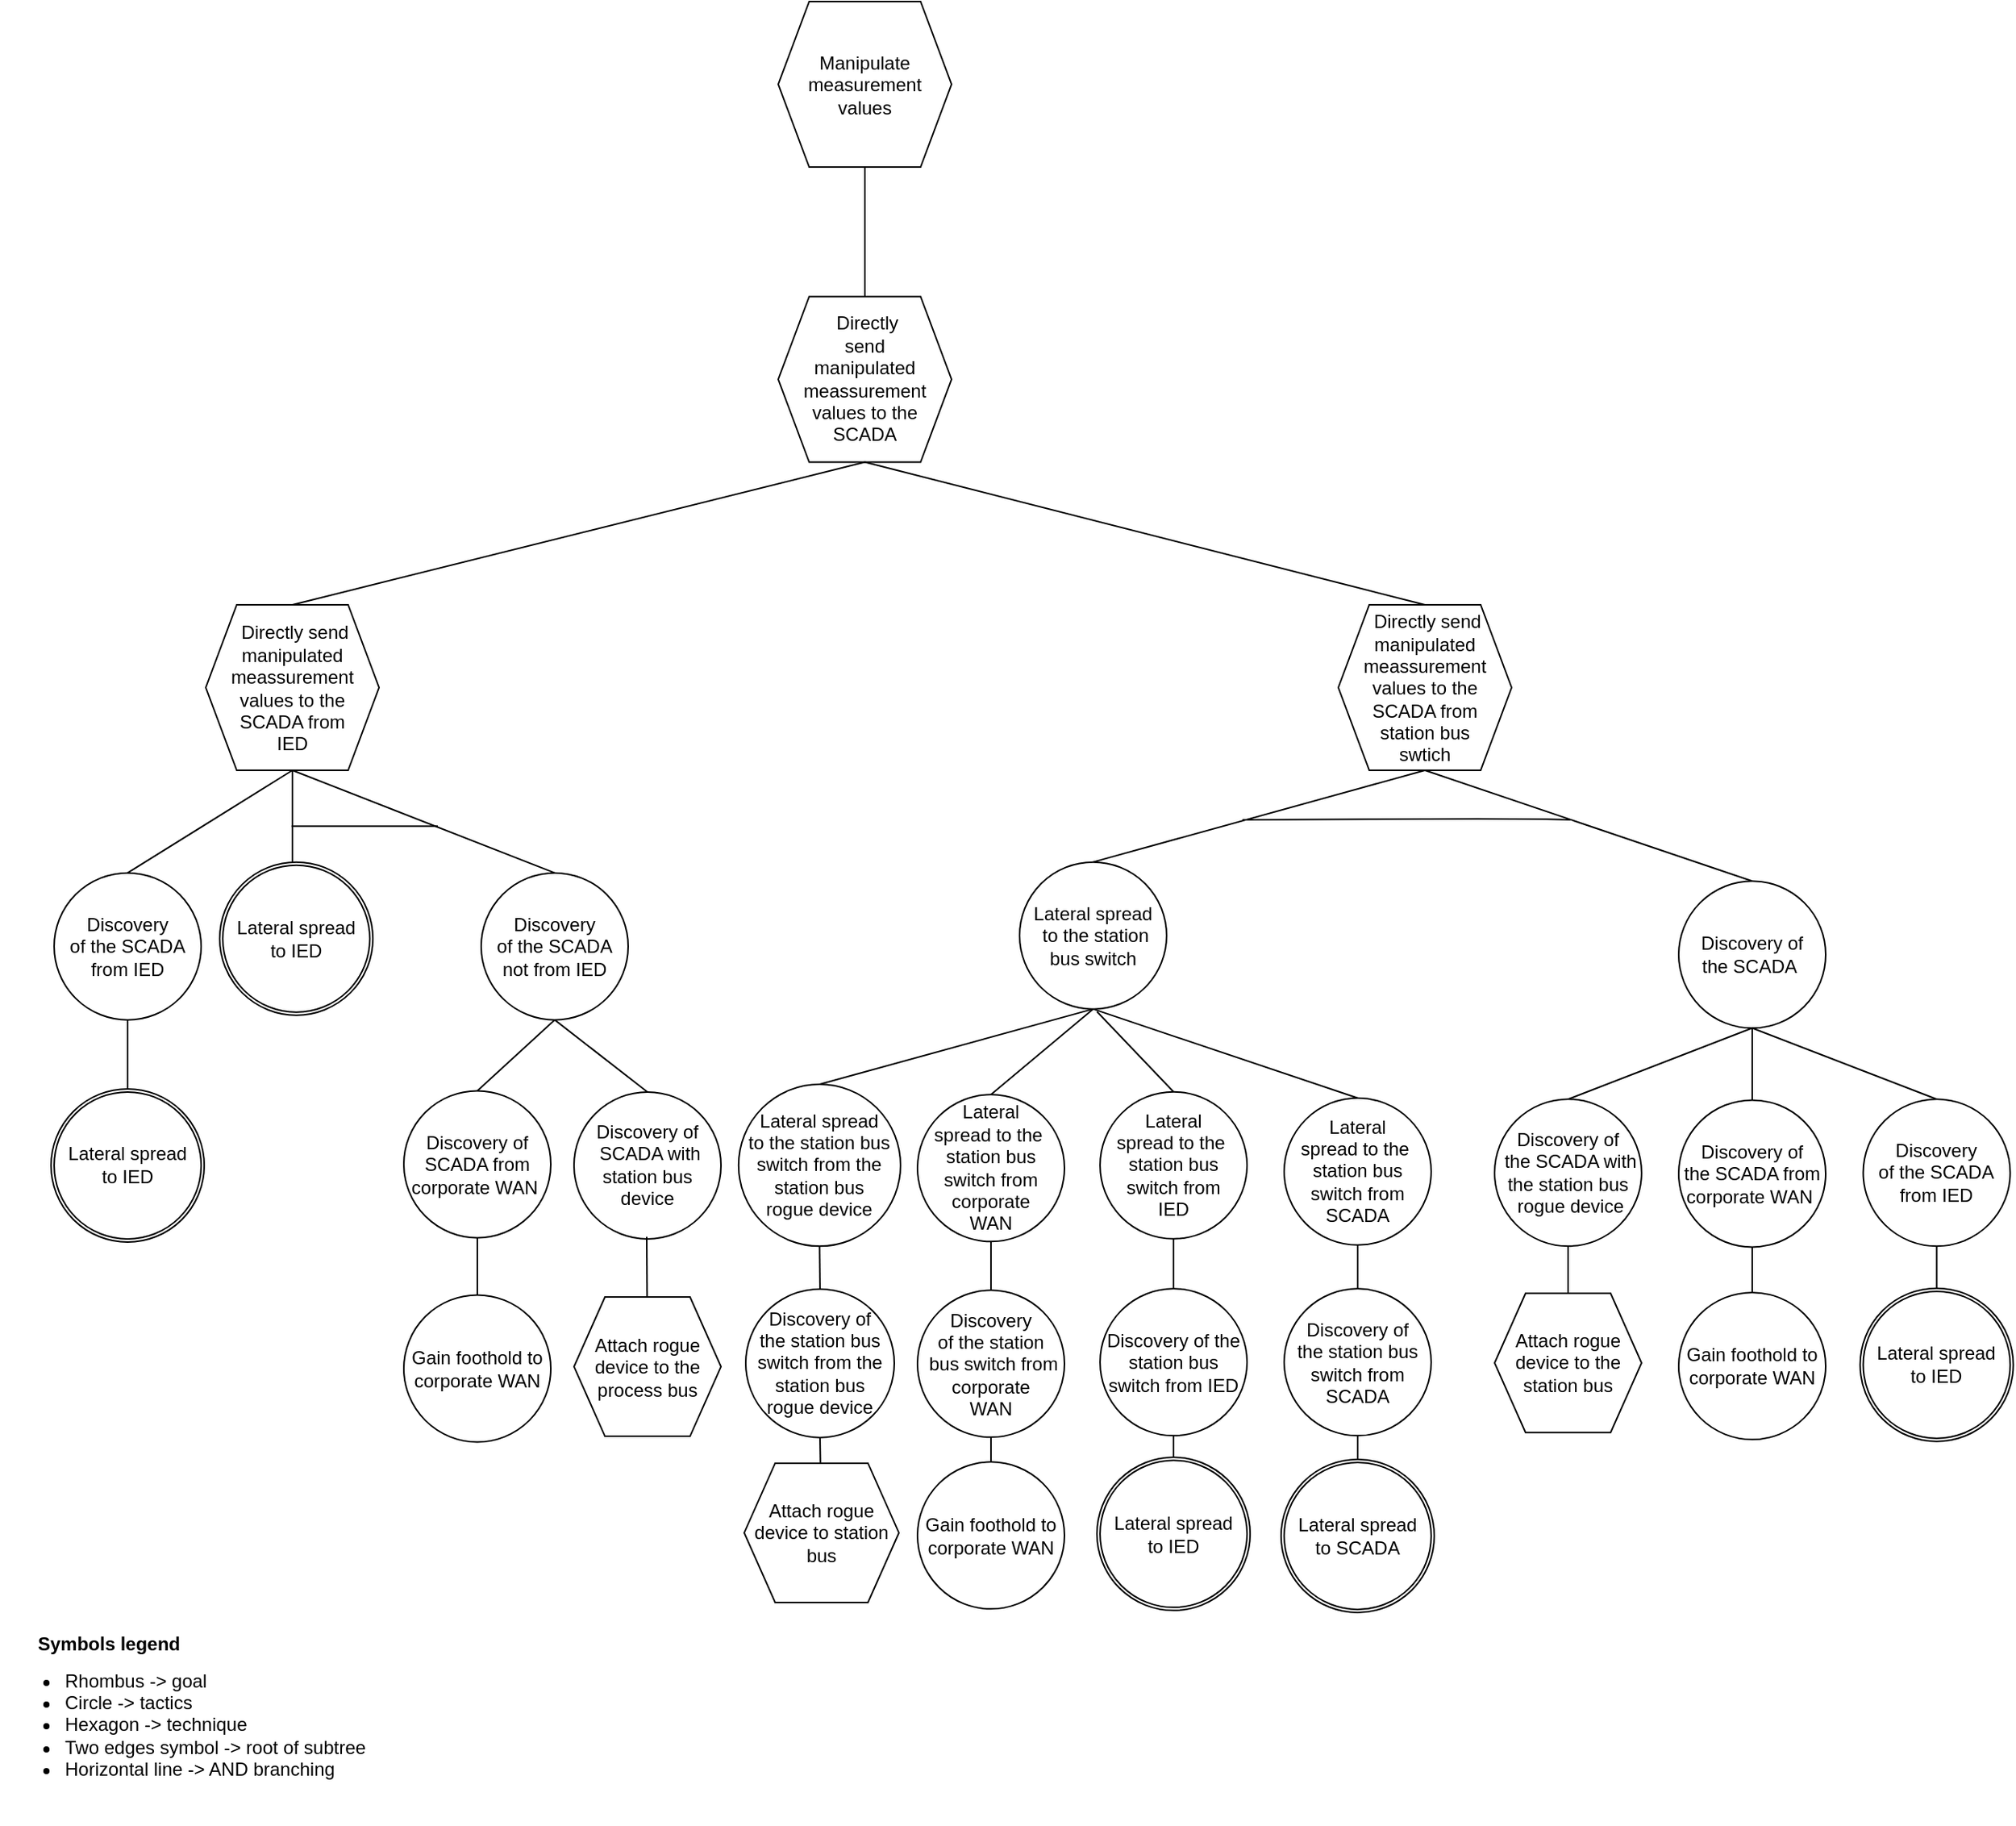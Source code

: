 <mxfile version="16.1.2" type="device"><diagram id="xbHYeiGO_CIbIeRIyyaW" name="Page-1"><mxGraphModel dx="1355" dy="998" grid="1" gridSize="10" guides="1" tooltips="1" connect="1" arrows="1" fold="1" page="1" pageScale="1" pageWidth="850" pageHeight="1100" math="0" shadow="0"><root><mxCell id="0"/><mxCell id="1" parent="0"/><mxCell id="q_Y1FQsj2ikYlkpA-Gyn-50" value="&lt;font style=&quot;font-size: 12px&quot;&gt;Symbols legend&lt;/font&gt;" style="text;strokeColor=none;fillColor=none;html=1;fontSize=24;fontStyle=1;verticalAlign=middle;align=center;" parent="1" vertex="1"><mxGeometry x="77" y="1048.15" width="100" height="40" as="geometry"/></mxCell><mxCell id="q_Y1FQsj2ikYlkpA-Gyn-52" value="&lt;ul&gt;&lt;li&gt;&lt;span&gt;Rhombus -&amp;gt; goal&lt;/span&gt;&lt;/li&gt;&lt;li&gt;&lt;span&gt;Circle -&amp;gt; tactics&lt;/span&gt;&lt;br&gt;&lt;/li&gt;&lt;li&gt;Hexagon -&amp;gt; technique&lt;/li&gt;&lt;li&gt;Two edges symbol -&amp;gt; root of subtree&lt;/li&gt;&lt;li&gt;Horizontal line -&amp;gt; AND branching&lt;/li&gt;&lt;/ul&gt;" style="text;strokeColor=none;fillColor=none;html=1;whiteSpace=wrap;verticalAlign=middle;overflow=hidden;fontSize=12;" parent="1" vertex="1"><mxGeometry x="57" y="1059.15" width="256" height="129" as="geometry"/></mxCell><mxCell id="nbdmeN9ukbkjmMOt9uIb-6" value="Manipulate measurement values" style="shape=hexagon;perimeter=hexagonPerimeter2;whiteSpace=wrap;html=1;fixedSize=1;" parent="1" vertex="1"><mxGeometry x="560" y="10" width="112" height="107" as="geometry"/></mxCell><mxCell id="hXiwa7b58C9pTNHA5cDS-3" value="&amp;nbsp;Directly&lt;br&gt;send&lt;br&gt;manipulated&lt;br&gt;meassurement&lt;br&gt;values to the&lt;br&gt;SCADA" style="shape=hexagon;perimeter=hexagonPerimeter2;whiteSpace=wrap;html=1;fixedSize=1;" parent="1" vertex="1"><mxGeometry x="560" y="200.75" width="112" height="107" as="geometry"/></mxCell><mxCell id="c9HpUDW3eZ3asptIFYqA-1" value="" style="endArrow=none;html=1;rounded=0;entryX=0.5;entryY=1;entryDx=0;entryDy=0;exitX=0.5;exitY=0;exitDx=0;exitDy=0;" parent="1" source="hXiwa7b58C9pTNHA5cDS-3" target="nbdmeN9ukbkjmMOt9uIb-6" edge="1"><mxGeometry width="50" height="50" relative="1" as="geometry"><mxPoint x="701.5" y="221.5" as="sourcePoint"/><mxPoint x="560.75" y="110.5" as="targetPoint"/></mxGeometry></mxCell><mxCell id="4epFLDLlx2omxAIllbZk-3" value="" style="endArrow=none;html=1;rounded=0;exitX=0.5;exitY=1;exitDx=0;exitDy=0;" parent="1" source="4epFLDLlx2omxAIllbZk-15" target="0Qf27vYzhS7x9a2EV2Fq-11" edge="1"><mxGeometry width="50" height="50" relative="1" as="geometry"><mxPoint x="192" y="703.81" as="sourcePoint"/><mxPoint x="139.5" y="690.06" as="targetPoint"/><Array as="points"/></mxGeometry></mxCell><mxCell id="4epFLDLlx2omxAIllbZk-15" value="Discovery&lt;br&gt;of the SCADA from IED" style="ellipse;whiteSpace=wrap;html=1;aspect=fixed;" parent="1" vertex="1"><mxGeometry x="92" y="573.33" width="95" height="95" as="geometry"/></mxCell><mxCell id="4epFLDLlx2omxAIllbZk-16" value="" style="endArrow=none;html=1;rounded=0;exitX=0.5;exitY=0;exitDx=0;exitDy=0;entryX=0.5;entryY=1;entryDx=0;entryDy=0;" parent="1" source="4epFLDLlx2omxAIllbZk-15" target="2dhj_4RlpSU6l_lUr5A2-35" edge="1"><mxGeometry width="50" height="50" relative="1" as="geometry"><mxPoint x="384.87" y="695.72" as="sourcePoint"/><mxPoint x="60.37" y="512.54" as="targetPoint"/><Array as="points"/></mxGeometry></mxCell><mxCell id="2dhj_4RlpSU6l_lUr5A2-35" value="&amp;nbsp;Directly send&lt;br&gt;manipulated&lt;br&gt;meassurement&lt;br&gt;values to the&lt;br&gt;SCADA from&lt;br&gt;IED" style="shape=hexagon;perimeter=hexagonPerimeter2;whiteSpace=wrap;html=1;fixedSize=1;" parent="1" vertex="1"><mxGeometry x="190" y="400.0" width="112" height="107" as="geometry"/></mxCell><mxCell id="2dhj_4RlpSU6l_lUr5A2-36" value="" style="endArrow=none;html=1;rounded=0;exitX=0.5;exitY=1;exitDx=0;exitDy=0;entryX=0.5;entryY=0;entryDx=0;entryDy=0;" parent="1" source="hXiwa7b58C9pTNHA5cDS-3" target="2dhj_4RlpSU6l_lUr5A2-35" edge="1"><mxGeometry width="50" height="50" relative="1" as="geometry"><mxPoint x="590" y="332.66" as="sourcePoint"/><mxPoint x="537.25" y="389.46" as="targetPoint"/></mxGeometry></mxCell><mxCell id="Wc3BPldIsUcrUfqzeBYM-116" value="" style="endArrow=none;html=1;rounded=0;exitX=0.5;exitY=1;exitDx=0;exitDy=0;entryX=0.5;entryY=0;entryDx=0;entryDy=0;" parent="1" source="2dhj_4RlpSU6l_lUr5A2-35" edge="1"><mxGeometry width="50" height="50" relative="1" as="geometry"><mxPoint x="-88.13" y="522.57" as="sourcePoint"/><mxPoint x="246" y="610.3" as="targetPoint"/></mxGeometry></mxCell><mxCell id="Wc3BPldIsUcrUfqzeBYM-117" value="" style="endArrow=none;html=1;rounded=0;exitX=0.5;exitY=1;exitDx=0;exitDy=0;entryX=0.5;entryY=0;entryDx=0;entryDy=0;" parent="1" source="2dhj_4RlpSU6l_lUr5A2-35" target="Wc3BPldIsUcrUfqzeBYM-118" edge="1"><mxGeometry width="50" height="50" relative="1" as="geometry"><mxPoint x="-88.13" y="522.57" as="sourcePoint"/><mxPoint x="154.37" y="679.35" as="targetPoint"/></mxGeometry></mxCell><mxCell id="Wc3BPldIsUcrUfqzeBYM-118" value="Discovery&lt;br&gt;of the SCADA not from IED" style="ellipse;whiteSpace=wrap;html=1;aspect=fixed;" parent="1" vertex="1"><mxGeometry x="368" y="573.33" width="95" height="95" as="geometry"/></mxCell><mxCell id="Wc3BPldIsUcrUfqzeBYM-119" value="Gain foothold to corporate WAN" style="ellipse;whiteSpace=wrap;html=1;aspect=fixed;" parent="1" vertex="1"><mxGeometry x="318" y="846.24" width="95" height="95" as="geometry"/></mxCell><mxCell id="Wc3BPldIsUcrUfqzeBYM-120" value="" style="endArrow=none;html=1;rounded=0;exitX=0.5;exitY=1;exitDx=0;exitDy=0;entryX=0.5;entryY=0;entryDx=0;entryDy=0;" parent="1" source="Wc3BPldIsUcrUfqzeBYM-121" target="Wc3BPldIsUcrUfqzeBYM-119" edge="1"><mxGeometry width="50" height="50" relative="1" as="geometry"><mxPoint x="215.5" y="878.29" as="sourcePoint"/><mxPoint x="223.5" y="898.29" as="targetPoint"/></mxGeometry></mxCell><mxCell id="Wc3BPldIsUcrUfqzeBYM-121" value="Discovery&amp;nbsp;of &lt;br&gt;SCADA from corporate WAN&amp;nbsp;" style="ellipse;whiteSpace=wrap;html=1;aspect=fixed;" parent="1" vertex="1"><mxGeometry x="318" y="714.2" width="95" height="95" as="geometry"/></mxCell><mxCell id="Wc3BPldIsUcrUfqzeBYM-122" value="" style="endArrow=none;html=1;rounded=0;entryX=0.5;entryY=1;entryDx=0;entryDy=0;exitX=0.5;exitY=0;exitDx=0;exitDy=0;" parent="1" source="Wc3BPldIsUcrUfqzeBYM-121" target="Wc3BPldIsUcrUfqzeBYM-118" edge="1"><mxGeometry width="50" height="50" relative="1" as="geometry"><mxPoint x="297" y="1000.15" as="sourcePoint"/><mxPoint x="458.25" y="906.64" as="targetPoint"/></mxGeometry></mxCell><mxCell id="Wc3BPldIsUcrUfqzeBYM-123" value="Attach rogue device to the process bus" style="shape=hexagon;perimeter=hexagonPerimeter2;whiteSpace=wrap;html=1;fixedSize=1;" parent="1" vertex="1"><mxGeometry x="428" y="847.54" width="95" height="90" as="geometry"/></mxCell><mxCell id="Wc3BPldIsUcrUfqzeBYM-124" value="Discovery of&lt;br&gt;&amp;nbsp;SCADA with station bus device" style="ellipse;whiteSpace=wrap;html=1;aspect=fixed;" parent="1" vertex="1"><mxGeometry x="428" y="714.97" width="95" height="95" as="geometry"/></mxCell><mxCell id="Wc3BPldIsUcrUfqzeBYM-125" value="" style="endArrow=none;html=1;rounded=0;entryX=0.5;entryY=1;entryDx=0;entryDy=0;" parent="1" source="Wc3BPldIsUcrUfqzeBYM-123" edge="1"><mxGeometry width="50" height="50" relative="1" as="geometry"><mxPoint x="475.0" y="852.25" as="sourcePoint"/><mxPoint x="475.0" y="808.68" as="targetPoint"/></mxGeometry></mxCell><mxCell id="Wc3BPldIsUcrUfqzeBYM-126" value="" style="endArrow=none;html=1;rounded=0;entryX=0.5;entryY=1;entryDx=0;entryDy=0;exitX=0.5;exitY=0;exitDx=0;exitDy=0;" parent="1" source="Wc3BPldIsUcrUfqzeBYM-124" target="Wc3BPldIsUcrUfqzeBYM-118" edge="1"><mxGeometry width="50" height="50" relative="1" as="geometry"><mxPoint x="422.75" y="1309.97" as="sourcePoint"/><mxPoint x="412.75" y="1017.19" as="targetPoint"/></mxGeometry></mxCell><mxCell id="Wc3BPldIsUcrUfqzeBYM-127" value="" style="endArrow=none;html=1;rounded=0;" parent="1" edge="1"><mxGeometry width="50" height="50" relative="1" as="geometry"><mxPoint x="245.37" y="543.1" as="sourcePoint"/><mxPoint x="340" y="543.09" as="targetPoint"/><Array as="points"/></mxGeometry></mxCell><mxCell id="7_rUlHPIj6vCc7LXZpXl-7" value="" style="endArrow=none;html=1;rounded=0;entryX=0.5;entryY=0;entryDx=0;entryDy=0;exitX=0.5;exitY=1;exitDx=0;exitDy=0;" parent="1" source="7_rUlHPIj6vCc7LXZpXl-10" target="7_rUlHPIj6vCc7LXZpXl-28" edge="1"><mxGeometry width="50" height="50" relative="1" as="geometry"><mxPoint x="1091" y="683.98" as="sourcePoint"/><mxPoint x="1069.5" y="730.48" as="targetPoint"/></mxGeometry></mxCell><mxCell id="7_rUlHPIj6vCc7LXZpXl-8" value="" style="endArrow=none;html=1;rounded=0;entryX=0.5;entryY=0;entryDx=0;entryDy=0;exitX=0.5;exitY=1;exitDx=0;exitDy=0;" parent="1" source="hXiwa7b58C9pTNHA5cDS-3" target="7_rUlHPIj6vCc7LXZpXl-9" edge="1"><mxGeometry width="50" height="50" relative="1" as="geometry"><mxPoint x="870" y="350" as="sourcePoint"/><mxPoint x="1497.5" y="415.93" as="targetPoint"/></mxGeometry></mxCell><mxCell id="7_rUlHPIj6vCc7LXZpXl-9" value="&amp;nbsp;Directly send&lt;br&gt;manipulated&lt;br&gt;meassurement&lt;br&gt;values to the SCADA from &lt;br&gt;station bus &lt;br&gt;swtich" style="shape=hexagon;perimeter=hexagonPerimeter2;whiteSpace=wrap;html=1;fixedSize=1;" parent="1" vertex="1"><mxGeometry x="922" y="400.0" width="112" height="107" as="geometry"/></mxCell><mxCell id="7_rUlHPIj6vCc7LXZpXl-10" value="Discovery&amp;nbsp;of &lt;br&gt;the SCADA&amp;nbsp;" style="ellipse;whiteSpace=wrap;html=1;aspect=fixed;" parent="1" vertex="1"><mxGeometry x="1142" y="578.64" width="95" height="95" as="geometry"/></mxCell><mxCell id="7_rUlHPIj6vCc7LXZpXl-11" value="" style="endArrow=none;html=1;rounded=0;exitX=0.5;exitY=0;exitDx=0;exitDy=0;entryX=0.5;entryY=1;entryDx=0;entryDy=0;" parent="1" source="7_rUlHPIj6vCc7LXZpXl-10" target="7_rUlHPIj6vCc7LXZpXl-9" edge="1"><mxGeometry width="50" height="50" relative="1" as="geometry"><mxPoint x="744.25" y="1033.92" as="sourcePoint"/><mxPoint x="962" y="511.36" as="targetPoint"/></mxGeometry></mxCell><mxCell id="7_rUlHPIj6vCc7LXZpXl-12" value="" style="endArrow=none;html=1;rounded=0;entryX=0.5;entryY=1;entryDx=0;entryDy=0;exitX=0.5;exitY=0;exitDx=0;exitDy=0;" parent="1" source="7_rUlHPIj6vCc7LXZpXl-26" target="7_rUlHPIj6vCc7LXZpXl-9" edge="1"><mxGeometry width="50" height="50" relative="1" as="geometry"><mxPoint x="731.75" y="618.72" as="sourcePoint"/><mxPoint x="627" y="531.36" as="targetPoint"/></mxGeometry></mxCell><mxCell id="7_rUlHPIj6vCc7LXZpXl-13" value="" style="endArrow=none;html=1;rounded=0;entryX=0.5;entryY=0;entryDx=0;entryDy=0;exitX=0.5;exitY=1;exitDx=0;exitDy=0;" parent="1" source="7_rUlHPIj6vCc7LXZpXl-10" edge="1"><mxGeometry width="50" height="50" relative="1" as="geometry"><mxPoint x="1161" y="693.98" as="sourcePoint"/><mxPoint x="1189.5" y="729.55" as="targetPoint"/></mxGeometry></mxCell><mxCell id="7_rUlHPIj6vCc7LXZpXl-14" value="Gain foothold to corporate WAN" style="ellipse;whiteSpace=wrap;html=1;aspect=fixed;" parent="1" vertex="1"><mxGeometry x="1142" y="844.62" width="95" height="95" as="geometry"/></mxCell><mxCell id="7_rUlHPIj6vCc7LXZpXl-15" value="" style="endArrow=none;html=1;rounded=0;startArrow=none;exitX=0.5;exitY=1;exitDx=0;exitDy=0;" parent="1" source="7_rUlHPIj6vCc7LXZpXl-16" target="7_rUlHPIj6vCc7LXZpXl-14" edge="1"><mxGeometry width="50" height="50" relative="1" as="geometry"><mxPoint x="1163" y="824.43" as="sourcePoint"/><mxPoint x="1217.75" y="840.11" as="targetPoint"/></mxGeometry></mxCell><mxCell id="7_rUlHPIj6vCc7LXZpXl-22" value="Discovery&lt;br&gt;of the SCADA from IED" style="ellipse;whiteSpace=wrap;html=1;aspect=fixed;" parent="1" vertex="1"><mxGeometry x="1261.25" y="719.62" width="95" height="95" as="geometry"/></mxCell><mxCell id="7_rUlHPIj6vCc7LXZpXl-23" value="" style="endArrow=none;html=1;rounded=0;exitX=0.5;exitY=0;exitDx=0;exitDy=0;entryX=0.5;entryY=1;entryDx=0;entryDy=0;" parent="1" source="7_rUlHPIj6vCc7LXZpXl-22" target="7_rUlHPIj6vCc7LXZpXl-10" edge="1"><mxGeometry width="50" height="50" relative="1" as="geometry"><mxPoint x="907.5" y="835.19" as="sourcePoint"/><mxPoint x="1021" y="719.69" as="targetPoint"/><Array as="points"/></mxGeometry></mxCell><mxCell id="7_rUlHPIj6vCc7LXZpXl-25" value="" style="endArrow=none;html=1;rounded=0;" parent="1" edge="1"><mxGeometry width="50" height="50" relative="1" as="geometry"><mxPoint x="860" y="539" as="sourcePoint"/><mxPoint x="1072" y="539" as="targetPoint"/><Array as="points"><mxPoint x="942" y="538.62"/><mxPoint x="1012" y="538.36"/><mxPoint x="1057" y="538.62"/></Array></mxGeometry></mxCell><mxCell id="7_rUlHPIj6vCc7LXZpXl-26" value="Lateral spread&lt;br&gt;&amp;nbsp;to the station bus switch" style="ellipse;whiteSpace=wrap;html=1;aspect=fixed;" parent="1" vertex="1"><mxGeometry x="716" y="566.33" width="95" height="95" as="geometry"/></mxCell><mxCell id="7_rUlHPIj6vCc7LXZpXl-27" value="Attach rogue device to the station bus" style="shape=hexagon;perimeter=hexagonPerimeter2;whiteSpace=wrap;html=1;fixedSize=1;" parent="1" vertex="1"><mxGeometry x="1023" y="845.12" width="95" height="90" as="geometry"/></mxCell><mxCell id="7_rUlHPIj6vCc7LXZpXl-28" value="Discovery of&lt;br&gt;&amp;nbsp;the SCADA with the station bus&lt;br&gt;&amp;nbsp;rogue device" style="ellipse;whiteSpace=wrap;html=1;aspect=fixed;" parent="1" vertex="1"><mxGeometry x="1023" y="719.62" width="95" height="95" as="geometry"/></mxCell><mxCell id="7_rUlHPIj6vCc7LXZpXl-29" value="" style="endArrow=none;html=1;rounded=0;exitX=0.5;exitY=1;exitDx=0;exitDy=0;entryX=0.5;entryY=0;entryDx=0;entryDy=0;" parent="1" source="7_rUlHPIj6vCc7LXZpXl-28" target="7_rUlHPIj6vCc7LXZpXl-27" edge="1"><mxGeometry width="50" height="50" relative="1" as="geometry"><mxPoint x="1057" y="936.47" as="sourcePoint"/><mxPoint x="1070.5" y="944.47" as="targetPoint"/></mxGeometry></mxCell><mxCell id="7_rUlHPIj6vCc7LXZpXl-16" value="Discovery&amp;nbsp;of &lt;br&gt;the SCADA from corporate WAN&amp;nbsp;" style="ellipse;whiteSpace=wrap;html=1;aspect=fixed;" parent="1" vertex="1"><mxGeometry x="1142" y="720.19" width="95" height="95" as="geometry"/></mxCell><mxCell id="KX4eTH8GzMq_FIGPHGFd-23" value="Gain foothold to corporate WAN" style="ellipse;whiteSpace=wrap;html=1;aspect=fixed;" parent="1" vertex="1"><mxGeometry x="650" y="954.15" width="95" height="95" as="geometry"/></mxCell><mxCell id="KX4eTH8GzMq_FIGPHGFd-24" value="" style="endArrow=none;html=1;rounded=0;entryX=0.5;entryY=1;entryDx=0;entryDy=0;" parent="1" source="KX4eTH8GzMq_FIGPHGFd-23" target="KX4eTH8GzMq_FIGPHGFd-25" edge="1"><mxGeometry width="50" height="50" relative="1" as="geometry"><mxPoint x="650.25" y="959.78" as="sourcePoint"/><mxPoint x="670.25" y="939.78" as="targetPoint"/><Array as="points"/></mxGeometry></mxCell><mxCell id="KX4eTH8GzMq_FIGPHGFd-25" value="Discovery&lt;br&gt;of the station&lt;br&gt;&amp;nbsp;bus switch from corporate&lt;br&gt;WAN" style="ellipse;whiteSpace=wrap;html=1;aspect=fixed;" parent="1" vertex="1"><mxGeometry x="650" y="843.15" width="95" height="95" as="geometry"/></mxCell><mxCell id="KX4eTH8GzMq_FIGPHGFd-26" value="Lateral &lt;br&gt;spread to the&amp;nbsp;&lt;br&gt;station bus switch from corporate &lt;br&gt;WAN" style="ellipse;whiteSpace=wrap;html=1;aspect=fixed;" parent="1" vertex="1"><mxGeometry x="650" y="716.65" width="95" height="95" as="geometry"/></mxCell><mxCell id="KX4eTH8GzMq_FIGPHGFd-27" value="" style="endArrow=none;html=1;rounded=0;entryX=0.5;entryY=0;entryDx=0;entryDy=0;exitX=0.5;exitY=1;exitDx=0;exitDy=0;" parent="1" source="7_rUlHPIj6vCc7LXZpXl-26" target="KX4eTH8GzMq_FIGPHGFd-26" edge="1"><mxGeometry width="50" height="50" relative="1" as="geometry"><mxPoint x="829.87" y="664.06" as="sourcePoint"/><mxPoint x="623.62" y="721.31" as="targetPoint"/></mxGeometry></mxCell><mxCell id="KX4eTH8GzMq_FIGPHGFd-28" value="" style="endArrow=none;html=1;rounded=0;entryX=0.5;entryY=0;entryDx=0;entryDy=0;exitX=0.5;exitY=1;exitDx=0;exitDy=0;" parent="1" source="KX4eTH8GzMq_FIGPHGFd-26" target="KX4eTH8GzMq_FIGPHGFd-25" edge="1"><mxGeometry width="50" height="50" relative="1" as="geometry"><mxPoint x="733.75" y="818.78" as="sourcePoint"/><mxPoint x="696.75" y="828.78" as="targetPoint"/></mxGeometry></mxCell><mxCell id="KX4eTH8GzMq_FIGPHGFd-31" value="Discovery of the station bus switch from IED" style="ellipse;whiteSpace=wrap;html=1;aspect=fixed;" parent="1" vertex="1"><mxGeometry x="768" y="842.15" width="95" height="95" as="geometry"/></mxCell><mxCell id="KX4eTH8GzMq_FIGPHGFd-32" value="Lateral &lt;br&gt;spread to the&amp;nbsp;&lt;br&gt;station bus switch from &lt;br&gt;IED" style="ellipse;whiteSpace=wrap;html=1;aspect=fixed;" parent="1" vertex="1"><mxGeometry x="768" y="714.88" width="95" height="95" as="geometry"/></mxCell><mxCell id="KX4eTH8GzMq_FIGPHGFd-33" value="" style="endArrow=none;html=1;rounded=0;entryX=0.5;entryY=0;entryDx=0;entryDy=0;exitX=0.5;exitY=1;exitDx=0;exitDy=0;" parent="1" source="KX4eTH8GzMq_FIGPHGFd-32" target="KX4eTH8GzMq_FIGPHGFd-31" edge="1"><mxGeometry width="50" height="50" relative="1" as="geometry"><mxPoint x="831.75" y="825.98" as="sourcePoint"/><mxPoint x="794.75" y="835.98" as="targetPoint"/></mxGeometry></mxCell><mxCell id="KX4eTH8GzMq_FIGPHGFd-34" value="" style="endArrow=none;html=1;rounded=0;entryX=0.5;entryY=0;entryDx=0;entryDy=0;" parent="1" target="KX4eTH8GzMq_FIGPHGFd-32" edge="1"><mxGeometry width="50" height="50" relative="1" as="geometry"><mxPoint x="766" y="663" as="sourcePoint"/><mxPoint x="646.75" y="729.01" as="targetPoint"/></mxGeometry></mxCell><mxCell id="KX4eTH8GzMq_FIGPHGFd-35" value="" style="endArrow=none;html=1;rounded=0;exitX=0.5;exitY=1;exitDx=0;exitDy=0;entryX=0.5;entryY=0;entryDx=0;entryDy=0;" parent="1" source="7_rUlHPIj6vCc7LXZpXl-26" target="KX4eTH8GzMq_FIGPHGFd-36" edge="1"><mxGeometry width="50" height="50" relative="1" as="geometry"><mxPoint x="829.87" y="664.06" as="sourcePoint"/><mxPoint x="982.37" y="726.85" as="targetPoint"/></mxGeometry></mxCell><mxCell id="KX4eTH8GzMq_FIGPHGFd-36" value="Lateral &lt;br&gt;spread to the&amp;nbsp;&lt;br&gt;station bus switch from &lt;br&gt;SCADA" style="ellipse;whiteSpace=wrap;html=1;aspect=fixed;" parent="1" vertex="1"><mxGeometry x="887.0" y="718.88" width="95" height="95" as="geometry"/></mxCell><mxCell id="KX4eTH8GzMq_FIGPHGFd-43" value="Discovery of &lt;br&gt;the station bus switch from SCADA" style="ellipse;whiteSpace=wrap;html=1;aspect=fixed;" parent="1" vertex="1"><mxGeometry x="887.0" y="842.18" width="95" height="95" as="geometry"/></mxCell><mxCell id="KX4eTH8GzMq_FIGPHGFd-44" value="" style="endArrow=none;html=1;rounded=0;entryX=0.5;entryY=0;entryDx=0;entryDy=0;exitX=0.5;exitY=1;exitDx=0;exitDy=0;" parent="1" source="KX4eTH8GzMq_FIGPHGFd-36" target="KX4eTH8GzMq_FIGPHGFd-43" edge="1"><mxGeometry width="50" height="50" relative="1" as="geometry"><mxPoint x="888.87" y="826.03" as="sourcePoint"/><mxPoint x="888.12" y="843.16" as="targetPoint"/></mxGeometry></mxCell><mxCell id="KX4eTH8GzMq_FIGPHGFd-62" value="" style="endArrow=none;html=1;rounded=0;exitX=0.5;exitY=1;exitDx=0;exitDy=0;entryX=0.5;entryY=0;entryDx=0;entryDy=0;" parent="1" source="KX4eTH8GzMq_FIGPHGFd-31" target="0Qf27vYzhS7x9a2EV2Fq-15" edge="1"><mxGeometry width="50" height="50" relative="1" as="geometry"><mxPoint x="808" y="977.24" as="sourcePoint"/><mxPoint x="778" y="950.26" as="targetPoint"/></mxGeometry></mxCell><mxCell id="plv7sm9dHydYdR0xg5k4-2" value="" style="endArrow=none;html=1;rounded=0;exitX=0.5;exitY=1;exitDx=0;exitDy=0;entryX=0.5;entryY=0;entryDx=0;entryDy=0;" parent="1" source="KX4eTH8GzMq_FIGPHGFd-43" edge="1"><mxGeometry width="50" height="50" relative="1" as="geometry"><mxPoint x="934.5" y="942.43" as="sourcePoint"/><mxPoint x="934.5" y="955.93" as="targetPoint"/></mxGeometry></mxCell><mxCell id="0Qf27vYzhS7x9a2EV2Fq-10" value="" style="ellipse;whiteSpace=wrap;html=1;aspect=fixed;" parent="1" vertex="1"><mxGeometry x="90" y="712.97" width="99" height="99" as="geometry"/></mxCell><mxCell id="0Qf27vYzhS7x9a2EV2Fq-11" value="Lateral spread&lt;br&gt;to IED" style="ellipse;whiteSpace=wrap;html=1;aspect=fixed;" parent="1" vertex="1"><mxGeometry x="92" y="714.97" width="95" height="95" as="geometry"/></mxCell><mxCell id="0Qf27vYzhS7x9a2EV2Fq-12" value="" style="ellipse;whiteSpace=wrap;html=1;aspect=fixed;" parent="1" vertex="1"><mxGeometry x="199" y="566.33" width="99" height="99" as="geometry"/></mxCell><mxCell id="0Qf27vYzhS7x9a2EV2Fq-13" value="Lateral spread&lt;br&gt;to IED" style="ellipse;whiteSpace=wrap;html=1;aspect=fixed;" parent="1" vertex="1"><mxGeometry x="201" y="568.33" width="95" height="95" as="geometry"/></mxCell><mxCell id="0Qf27vYzhS7x9a2EV2Fq-14" value="" style="ellipse;whiteSpace=wrap;html=1;aspect=fixed;" parent="1" vertex="1"><mxGeometry x="766" y="951.15" width="99" height="99" as="geometry"/></mxCell><mxCell id="0Qf27vYzhS7x9a2EV2Fq-15" value="Lateral spread&lt;br&gt;to IED" style="ellipse;whiteSpace=wrap;html=1;aspect=fixed;" parent="1" vertex="1"><mxGeometry x="768" y="953.15" width="95" height="95" as="geometry"/></mxCell><mxCell id="0Qf27vYzhS7x9a2EV2Fq-16" value="" style="ellipse;whiteSpace=wrap;html=1;aspect=fixed;" parent="1" vertex="1"><mxGeometry x="885" y="952.47" width="99" height="99" as="geometry"/></mxCell><mxCell id="0Qf27vYzhS7x9a2EV2Fq-17" value="Lateral spread&lt;br&gt;to SCADA" style="ellipse;whiteSpace=wrap;html=1;aspect=fixed;" parent="1" vertex="1"><mxGeometry x="887" y="954.47" width="95" height="95" as="geometry"/></mxCell><mxCell id="0Qf27vYzhS7x9a2EV2Fq-18" value="" style="endArrow=none;html=1;rounded=0;entryX=0.5;entryY=0;entryDx=0;entryDy=0;exitX=0.5;exitY=1;exitDx=0;exitDy=0;" parent="1" source="7_rUlHPIj6vCc7LXZpXl-22" edge="1"><mxGeometry width="50" height="50" relative="1" as="geometry"><mxPoint x="1371" y="830" as="sourcePoint"/><mxPoint x="1308.75" y="843.36" as="targetPoint"/></mxGeometry></mxCell><mxCell id="0Qf27vYzhS7x9a2EV2Fq-19" value="" style="ellipse;whiteSpace=wrap;html=1;aspect=fixed;" parent="1" vertex="1"><mxGeometry x="1259.25" y="841.86" width="99" height="99" as="geometry"/></mxCell><mxCell id="0Qf27vYzhS7x9a2EV2Fq-20" value="Lateral spread&lt;br&gt;to IED" style="ellipse;whiteSpace=wrap;html=1;aspect=fixed;" parent="1" vertex="1"><mxGeometry x="1261.25" y="843.86" width="95" height="95" as="geometry"/></mxCell><mxCell id="DO23rXuMNwRZj9U9IsP5-1" value="" style="endArrow=none;html=1;rounded=0;entryX=0.5;entryY=0;entryDx=0;entryDy=0;exitX=0.5;exitY=1;exitDx=0;exitDy=0;" parent="1" source="7_rUlHPIj6vCc7LXZpXl-26" target="DO23rXuMNwRZj9U9IsP5-2" edge="1"><mxGeometry width="50" height="50" relative="1" as="geometry"><mxPoint x="716" y="650" as="sourcePoint"/><mxPoint x="610" y="899.86" as="targetPoint"/></mxGeometry></mxCell><mxCell id="DO23rXuMNwRZj9U9IsP5-2" value="Lateral spread &lt;br&gt;to the station bus switch from the&lt;br&gt;station bus &lt;br&gt;rogue&amp;nbsp;device" style="ellipse;whiteSpace=wrap;html=1;aspect=fixed;" parent="1" vertex="1"><mxGeometry x="534.39" y="710" width="104.65" height="104.65" as="geometry"/></mxCell><mxCell id="DO23rXuMNwRZj9U9IsP5-3" value="Discovery of &lt;br&gt;the station bus switch&amp;nbsp;from the station bus &lt;br&gt;rogue device" style="ellipse;whiteSpace=wrap;html=1;aspect=fixed;" parent="1" vertex="1"><mxGeometry x="539" y="842.33" width="96" height="96" as="geometry"/></mxCell><mxCell id="DO23rXuMNwRZj9U9IsP5-4" value="Attach rogue device to station bus" style="shape=hexagon;perimeter=hexagonPerimeter2;whiteSpace=wrap;html=1;fixedSize=1;" parent="1" vertex="1"><mxGeometry x="538" y="954.97" width="100" height="90" as="geometry"/></mxCell><mxCell id="DO23rXuMNwRZj9U9IsP5-5" value="" style="endArrow=none;html=1;rounded=0;entryX=0.5;entryY=1;entryDx=0;entryDy=0;" parent="1" source="DO23rXuMNwRZj9U9IsP5-4" target="DO23rXuMNwRZj9U9IsP5-3" edge="1"><mxGeometry width="50" height="50" relative="1" as="geometry"><mxPoint x="597" y="733.44" as="sourcePoint"/><mxPoint x="521" y="940" as="targetPoint"/><Array as="points"/></mxGeometry></mxCell><mxCell id="DO23rXuMNwRZj9U9IsP5-6" value="" style="endArrow=none;html=1;rounded=0;exitX=0.5;exitY=0;exitDx=0;exitDy=0;entryX=0.5;entryY=1;entryDx=0;entryDy=0;" parent="1" source="DO23rXuMNwRZj9U9IsP5-3" target="DO23rXuMNwRZj9U9IsP5-2" edge="1"><mxGeometry width="50" height="50" relative="1" as="geometry"><mxPoint x="540" y="840" as="sourcePoint"/><mxPoint x="550" y="830" as="targetPoint"/><Array as="points"/></mxGeometry></mxCell></root></mxGraphModel></diagram></mxfile>